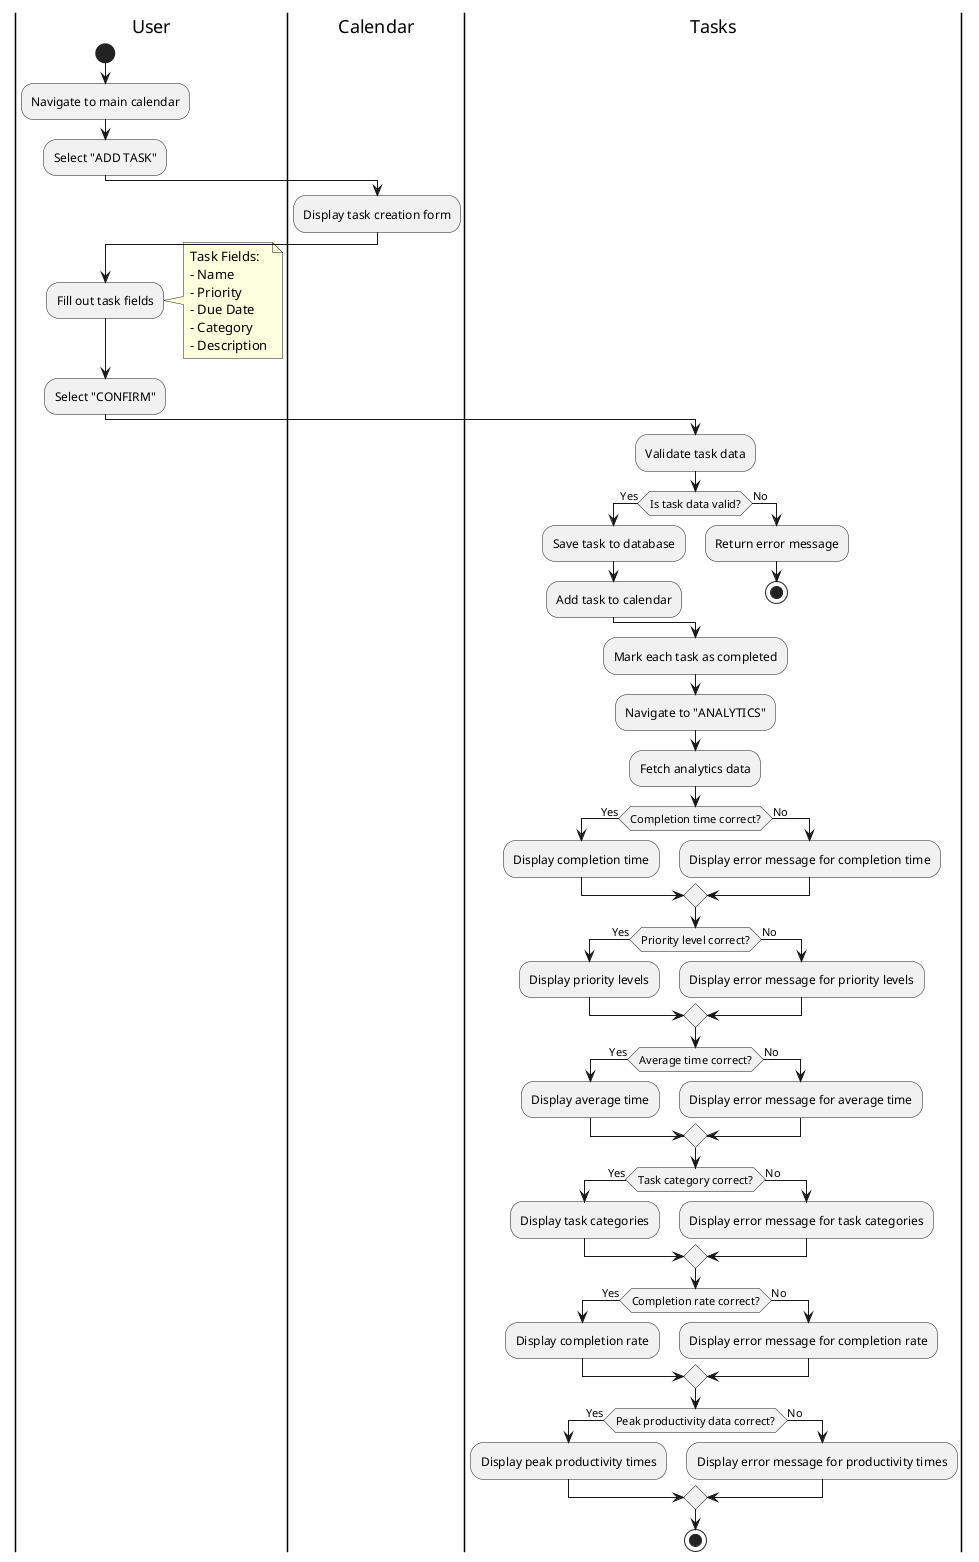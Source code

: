 @startuml Task_Progress_Track
|User|
start
:Navigate to main calendar;
:Select "ADD TASK";

|Calendar|
:Display task creation form;

|User|
:Fill out task fields;
note right
Task Fields:
- Name
- Priority
- Due Date
- Category
- Description
end note

:Select "CONFIRM";

|Tasks|
:Validate task data;
if (Is task data valid?) then (Yes)
  :Save task to database;
  :Add task to calendar;
else (No)
  :Return error message;
  stop
endif

:Mark each task as completed;

:Navigate to "ANALYTICS";

|Tasks|
:Fetch analytics data;

if (Completion time correct?) then (Yes)
  :Display completion time;
else (No)
  :Display error message for completion time;
endif

if (Priority level correct?) then (Yes)
  :Display priority levels;
else (No)
  :Display error message for priority levels;
endif

if (Average time correct?) then (Yes)
  :Display average time;
else (No)
  :Display error message for average time;
endif

if (Task category correct?) then (Yes)
  :Display task categories;
else (No)
  :Display error message for task categories;
endif

if (Completion rate correct?) then (Yes)
  :Display completion rate;
else (No)
  :Display error message for completion rate;
endif

if (Peak productivity data correct?) then (Yes)
  :Display peak productivity times;
else (No)
  :Display error message for productivity times;
endif

stop
@enduml
